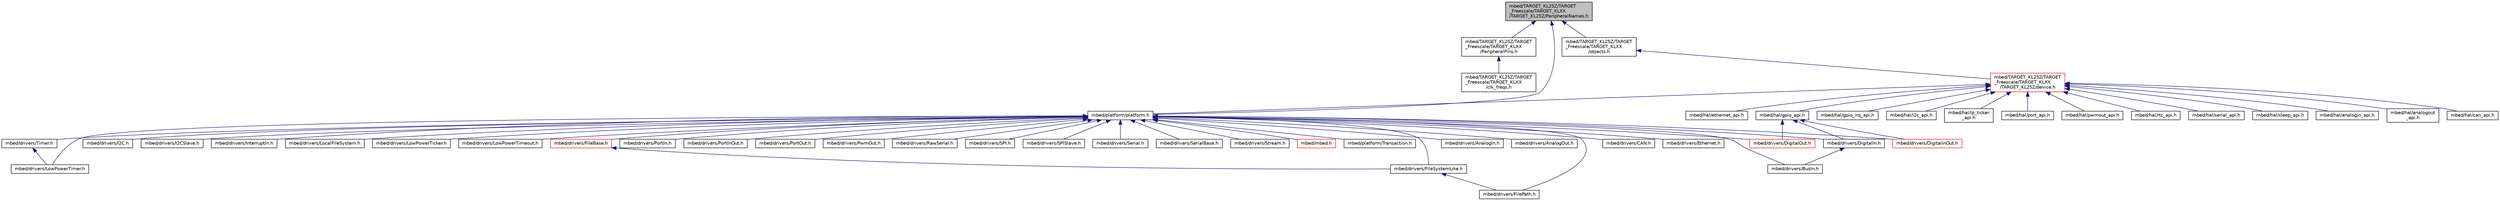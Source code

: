 digraph "mbed/TARGET_KL25Z/TARGET_Freescale/TARGET_KLXX/TARGET_KL25Z/PeripheralNames.h"
{
 // LATEX_PDF_SIZE
  edge [fontname="Helvetica",fontsize="10",labelfontname="Helvetica",labelfontsize="10"];
  node [fontname="Helvetica",fontsize="10",shape=record];
  Node1 [label="mbed/TARGET_KL25Z/TARGET\l_Freescale/TARGET_KLXX\l/TARGET_KL25Z/PeripheralNames.h",height=0.2,width=0.4,color="black", fillcolor="grey75", style="filled", fontcolor="black",tooltip=" "];
  Node1 -> Node2 [dir="back",color="midnightblue",fontsize="10",style="solid",fontname="Helvetica"];
  Node2 [label="mbed/TARGET_KL25Z/TARGET\l_Freescale/TARGET_KLXX\l/PeripheralPins.h",height=0.2,width=0.4,color="black", fillcolor="white", style="filled",URL="$_peripheral_pins_8h.html",tooltip=" "];
  Node2 -> Node3 [dir="back",color="midnightblue",fontsize="10",style="solid",fontname="Helvetica"];
  Node3 [label="mbed/TARGET_KL25Z/TARGET\l_Freescale/TARGET_KLXX\l/clk_freqs.h",height=0.2,width=0.4,color="black", fillcolor="white", style="filled",URL="$clk__freqs_8h.html",tooltip=" "];
  Node1 -> Node4 [dir="back",color="midnightblue",fontsize="10",style="solid",fontname="Helvetica"];
  Node4 [label="mbed/TARGET_KL25Z/TARGET\l_Freescale/TARGET_KLXX\l/objects.h",height=0.2,width=0.4,color="black", fillcolor="white", style="filled",URL="$objects_8h.html",tooltip=" "];
  Node4 -> Node5 [dir="back",color="midnightblue",fontsize="10",style="solid",fontname="Helvetica"];
  Node5 [label="mbed/TARGET_KL25Z/TARGET\l_Freescale/TARGET_KLXX\l/TARGET_KL25Z/device.h",height=0.2,width=0.4,color="red", fillcolor="white", style="filled",URL="$device_8h.html",tooltip=" "];
  Node5 -> Node6 [dir="back",color="midnightblue",fontsize="10",style="solid",fontname="Helvetica"];
  Node6 [label="mbed/hal/analogin_api.h",height=0.2,width=0.4,color="black", fillcolor="white", style="filled",URL="$analogin__api_8h.html",tooltip=" "];
  Node5 -> Node7 [dir="back",color="midnightblue",fontsize="10",style="solid",fontname="Helvetica"];
  Node7 [label="mbed/hal/analogout\l_api.h",height=0.2,width=0.4,color="black", fillcolor="white", style="filled",URL="$analogout__api_8h.html",tooltip=" "];
  Node5 -> Node8 [dir="back",color="midnightblue",fontsize="10",style="solid",fontname="Helvetica"];
  Node8 [label="mbed/hal/can_api.h",height=0.2,width=0.4,color="black", fillcolor="white", style="filled",URL="$can__api_8h.html",tooltip=" "];
  Node5 -> Node9 [dir="back",color="midnightblue",fontsize="10",style="solid",fontname="Helvetica"];
  Node9 [label="mbed/hal/ethernet_api.h",height=0.2,width=0.4,color="black", fillcolor="white", style="filled",URL="$ethernet__api_8h.html",tooltip=" "];
  Node5 -> Node10 [dir="back",color="midnightblue",fontsize="10",style="solid",fontname="Helvetica"];
  Node10 [label="mbed/hal/gpio_api.h",height=0.2,width=0.4,color="black", fillcolor="white", style="filled",URL="$gpio__api_8h.html",tooltip=" "];
  Node10 -> Node11 [dir="back",color="midnightblue",fontsize="10",style="solid",fontname="Helvetica"];
  Node11 [label="mbed/drivers/DigitalIn.h",height=0.2,width=0.4,color="black", fillcolor="white", style="filled",URL="$_digital_in_8h.html",tooltip=" "];
  Node11 -> Node12 [dir="back",color="midnightblue",fontsize="10",style="solid",fontname="Helvetica"];
  Node12 [label="mbed/drivers/BusIn.h",height=0.2,width=0.4,color="black", fillcolor="white", style="filled",URL="$_bus_in_8h.html",tooltip=" "];
  Node10 -> Node13 [dir="back",color="midnightblue",fontsize="10",style="solid",fontname="Helvetica"];
  Node13 [label="mbed/drivers/DigitalInOut.h",height=0.2,width=0.4,color="red", fillcolor="white", style="filled",URL="$_digital_in_out_8h.html",tooltip=" "];
  Node10 -> Node15 [dir="back",color="midnightblue",fontsize="10",style="solid",fontname="Helvetica"];
  Node15 [label="mbed/drivers/DigitalOut.h",height=0.2,width=0.4,color="red", fillcolor="white", style="filled",URL="$_digital_out_8h.html",tooltip=" "];
  Node5 -> Node17 [dir="back",color="midnightblue",fontsize="10",style="solid",fontname="Helvetica"];
  Node17 [label="mbed/hal/gpio_irq_api.h",height=0.2,width=0.4,color="black", fillcolor="white", style="filled",URL="$gpio__irq__api_8h.html",tooltip=" "];
  Node5 -> Node18 [dir="back",color="midnightblue",fontsize="10",style="solid",fontname="Helvetica"];
  Node18 [label="mbed/hal/i2c_api.h",height=0.2,width=0.4,color="black", fillcolor="white", style="filled",URL="$i2c__api_8h.html",tooltip=" "];
  Node5 -> Node19 [dir="back",color="midnightblue",fontsize="10",style="solid",fontname="Helvetica"];
  Node19 [label="mbed/hal/lp_ticker\l_api.h",height=0.2,width=0.4,color="black", fillcolor="white", style="filled",URL="$lp__ticker__api_8h.html",tooltip=" "];
  Node5 -> Node20 [dir="back",color="midnightblue",fontsize="10",style="solid",fontname="Helvetica"];
  Node20 [label="mbed/hal/port_api.h",height=0.2,width=0.4,color="black", fillcolor="white", style="filled",URL="$port__api_8h.html",tooltip=" "];
  Node5 -> Node21 [dir="back",color="midnightblue",fontsize="10",style="solid",fontname="Helvetica"];
  Node21 [label="mbed/hal/pwmout_api.h",height=0.2,width=0.4,color="black", fillcolor="white", style="filled",URL="$pwmout__api_8h.html",tooltip=" "];
  Node5 -> Node22 [dir="back",color="midnightblue",fontsize="10",style="solid",fontname="Helvetica"];
  Node22 [label="mbed/hal/rtc_api.h",height=0.2,width=0.4,color="black", fillcolor="white", style="filled",URL="$rtc__api_8h.html",tooltip=" "];
  Node5 -> Node23 [dir="back",color="midnightblue",fontsize="10",style="solid",fontname="Helvetica"];
  Node23 [label="mbed/hal/serial_api.h",height=0.2,width=0.4,color="black", fillcolor="white", style="filled",URL="$serial__api_8h.html",tooltip=" "];
  Node5 -> Node24 [dir="back",color="midnightblue",fontsize="10",style="solid",fontname="Helvetica"];
  Node24 [label="mbed/hal/sleep_api.h",height=0.2,width=0.4,color="black", fillcolor="white", style="filled",URL="$sleep__api_8h.html",tooltip=" "];
  Node5 -> Node37 [dir="back",color="midnightblue",fontsize="10",style="solid",fontname="Helvetica"];
  Node37 [label="mbed/platform/platform.h",height=0.2,width=0.4,color="black", fillcolor="white", style="filled",URL="$platform_8h.html",tooltip=" "];
  Node37 -> Node38 [dir="back",color="midnightblue",fontsize="10",style="solid",fontname="Helvetica"];
  Node38 [label="mbed/drivers/AnalogIn.h",height=0.2,width=0.4,color="black", fillcolor="white", style="filled",URL="$_analog_in_8h.html",tooltip=" "];
  Node37 -> Node39 [dir="back",color="midnightblue",fontsize="10",style="solid",fontname="Helvetica"];
  Node39 [label="mbed/drivers/AnalogOut.h",height=0.2,width=0.4,color="black", fillcolor="white", style="filled",URL="$_analog_out_8h.html",tooltip=" "];
  Node37 -> Node12 [dir="back",color="midnightblue",fontsize="10",style="solid",fontname="Helvetica"];
  Node37 -> Node40 [dir="back",color="midnightblue",fontsize="10",style="solid",fontname="Helvetica"];
  Node40 [label="mbed/drivers/CAN.h",height=0.2,width=0.4,color="black", fillcolor="white", style="filled",URL="$_c_a_n_8h.html",tooltip=" "];
  Node37 -> Node11 [dir="back",color="midnightblue",fontsize="10",style="solid",fontname="Helvetica"];
  Node37 -> Node13 [dir="back",color="midnightblue",fontsize="10",style="solid",fontname="Helvetica"];
  Node37 -> Node15 [dir="back",color="midnightblue",fontsize="10",style="solid",fontname="Helvetica"];
  Node37 -> Node41 [dir="back",color="midnightblue",fontsize="10",style="solid",fontname="Helvetica"];
  Node41 [label="mbed/drivers/Ethernet.h",height=0.2,width=0.4,color="black", fillcolor="white", style="filled",URL="$_ethernet_8h.html",tooltip=" "];
  Node37 -> Node42 [dir="back",color="midnightblue",fontsize="10",style="solid",fontname="Helvetica"];
  Node42 [label="mbed/drivers/FileBase.h",height=0.2,width=0.4,color="red", fillcolor="white", style="filled",URL="$_file_base_8h.html",tooltip=" "];
  Node42 -> Node46 [dir="back",color="midnightblue",fontsize="10",style="solid",fontname="Helvetica"];
  Node46 [label="mbed/drivers/FileSystemLike.h",height=0.2,width=0.4,color="black", fillcolor="white", style="filled",URL="$_file_system_like_8h.html",tooltip=" "];
  Node46 -> Node44 [dir="back",color="midnightblue",fontsize="10",style="solid",fontname="Helvetica"];
  Node44 [label="mbed/drivers/FilePath.h",height=0.2,width=0.4,color="black", fillcolor="white", style="filled",URL="$_file_path_8h.html",tooltip=" "];
  Node37 -> Node44 [dir="back",color="midnightblue",fontsize="10",style="solid",fontname="Helvetica"];
  Node37 -> Node46 [dir="back",color="midnightblue",fontsize="10",style="solid",fontname="Helvetica"];
  Node37 -> Node47 [dir="back",color="midnightblue",fontsize="10",style="solid",fontname="Helvetica"];
  Node47 [label="mbed/drivers/I2C.h",height=0.2,width=0.4,color="black", fillcolor="white", style="filled",URL="$_i2_c_8h.html",tooltip=" "];
  Node37 -> Node48 [dir="back",color="midnightblue",fontsize="10",style="solid",fontname="Helvetica"];
  Node48 [label="mbed/drivers/I2CSlave.h",height=0.2,width=0.4,color="black", fillcolor="white", style="filled",URL="$_i2_c_slave_8h.html",tooltip=" "];
  Node37 -> Node49 [dir="back",color="midnightblue",fontsize="10",style="solid",fontname="Helvetica"];
  Node49 [label="mbed/drivers/InterruptIn.h",height=0.2,width=0.4,color="black", fillcolor="white", style="filled",URL="$_interrupt_in_8h.html",tooltip=" "];
  Node37 -> Node50 [dir="back",color="midnightblue",fontsize="10",style="solid",fontname="Helvetica"];
  Node50 [label="mbed/drivers/LocalFileSystem.h",height=0.2,width=0.4,color="black", fillcolor="white", style="filled",URL="$_local_file_system_8h.html",tooltip=" "];
  Node37 -> Node31 [dir="back",color="midnightblue",fontsize="10",style="solid",fontname="Helvetica"];
  Node31 [label="mbed/drivers/LowPowerTicker.h",height=0.2,width=0.4,color="black", fillcolor="white", style="filled",URL="$_low_power_ticker_8h.html",tooltip=" "];
  Node37 -> Node51 [dir="back",color="midnightblue",fontsize="10",style="solid",fontname="Helvetica"];
  Node51 [label="mbed/drivers/LowPowerTimeout.h",height=0.2,width=0.4,color="black", fillcolor="white", style="filled",URL="$_low_power_timeout_8h.html",tooltip=" "];
  Node37 -> Node28 [dir="back",color="midnightblue",fontsize="10",style="solid",fontname="Helvetica"];
  Node28 [label="mbed/drivers/LowPowerTimer.h",height=0.2,width=0.4,color="black", fillcolor="white", style="filled",URL="$_low_power_timer_8h.html",tooltip=" "];
  Node37 -> Node52 [dir="back",color="midnightblue",fontsize="10",style="solid",fontname="Helvetica"];
  Node52 [label="mbed/drivers/PortIn.h",height=0.2,width=0.4,color="black", fillcolor="white", style="filled",URL="$_port_in_8h.html",tooltip=" "];
  Node37 -> Node53 [dir="back",color="midnightblue",fontsize="10",style="solid",fontname="Helvetica"];
  Node53 [label="mbed/drivers/PortInOut.h",height=0.2,width=0.4,color="black", fillcolor="white", style="filled",URL="$_port_in_out_8h.html",tooltip=" "];
  Node37 -> Node54 [dir="back",color="midnightblue",fontsize="10",style="solid",fontname="Helvetica"];
  Node54 [label="mbed/drivers/PortOut.h",height=0.2,width=0.4,color="black", fillcolor="white", style="filled",URL="$_port_out_8h.html",tooltip=" "];
  Node37 -> Node55 [dir="back",color="midnightblue",fontsize="10",style="solid",fontname="Helvetica"];
  Node55 [label="mbed/drivers/PwmOut.h",height=0.2,width=0.4,color="black", fillcolor="white", style="filled",URL="$_pwm_out_8h.html",tooltip=" "];
  Node37 -> Node56 [dir="back",color="midnightblue",fontsize="10",style="solid",fontname="Helvetica"];
  Node56 [label="mbed/drivers/RawSerial.h",height=0.2,width=0.4,color="black", fillcolor="white", style="filled",URL="$_raw_serial_8h.html",tooltip=" "];
  Node37 -> Node57 [dir="back",color="midnightblue",fontsize="10",style="solid",fontname="Helvetica"];
  Node57 [label="mbed/drivers/SPI.h",height=0.2,width=0.4,color="black", fillcolor="white", style="filled",URL="$_s_p_i_8h.html",tooltip=" "];
  Node37 -> Node58 [dir="back",color="midnightblue",fontsize="10",style="solid",fontname="Helvetica"];
  Node58 [label="mbed/drivers/SPISlave.h",height=0.2,width=0.4,color="black", fillcolor="white", style="filled",URL="$_s_p_i_slave_8h.html",tooltip=" "];
  Node37 -> Node59 [dir="back",color="midnightblue",fontsize="10",style="solid",fontname="Helvetica"];
  Node59 [label="mbed/drivers/Serial.h",height=0.2,width=0.4,color="black", fillcolor="white", style="filled",URL="$_serial_8h.html",tooltip=" "];
  Node37 -> Node60 [dir="back",color="midnightblue",fontsize="10",style="solid",fontname="Helvetica"];
  Node60 [label="mbed/drivers/SerialBase.h",height=0.2,width=0.4,color="black", fillcolor="white", style="filled",URL="$_serial_base_8h.html",tooltip=" "];
  Node37 -> Node45 [dir="back",color="midnightblue",fontsize="10",style="solid",fontname="Helvetica"];
  Node45 [label="mbed/drivers/Stream.h",height=0.2,width=0.4,color="black", fillcolor="white", style="filled",URL="$_stream_8h.html",tooltip=" "];
  Node37 -> Node27 [dir="back",color="midnightblue",fontsize="10",style="solid",fontname="Helvetica"];
  Node27 [label="mbed/drivers/Timer.h",height=0.2,width=0.4,color="black", fillcolor="white", style="filled",URL="$_timer_8h.html",tooltip=" "];
  Node27 -> Node28 [dir="back",color="midnightblue",fontsize="10",style="solid",fontname="Helvetica"];
  Node37 -> Node61 [dir="back",color="midnightblue",fontsize="10",style="solid",fontname="Helvetica"];
  Node61 [label="mbed/mbed.h",height=0.2,width=0.4,color="red", fillcolor="white", style="filled",URL="$mbed_8h.html",tooltip=" "];
  Node37 -> Node66 [dir="back",color="midnightblue",fontsize="10",style="solid",fontname="Helvetica"];
  Node66 [label="mbed/platform/Transaction.h",height=0.2,width=0.4,color="black", fillcolor="white", style="filled",URL="$_transaction_8h.html",tooltip=" "];
  Node1 -> Node37 [dir="back",color="midnightblue",fontsize="10",style="solid",fontname="Helvetica"];
}
